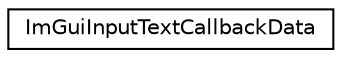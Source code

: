 digraph "Graphical Class Hierarchy"
{
  edge [fontname="Helvetica",fontsize="10",labelfontname="Helvetica",labelfontsize="10"];
  node [fontname="Helvetica",fontsize="10",shape=record];
  rankdir="LR";
  Node0 [label="ImGuiInputTextCallbackData",height=0.2,width=0.4,color="black", fillcolor="white", style="filled",URL="$structImGuiInputTextCallbackData.html"];
}
